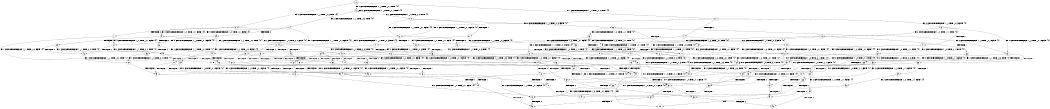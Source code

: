 digraph BCG {
size = "7, 10.5";
center = TRUE;
node [shape = circle];
0 [peripheries = 2];
0 -> 1 [label = "EX !1 !ATOMIC_EXCH_BRANCH (1, +1, TRUE, +0, 2, TRUE) !{0}"];
0 -> 2 [label = "EX !2 !ATOMIC_EXCH_BRANCH (1, +1, TRUE, +0, 3, TRUE) !{0}"];
0 -> 3 [label = "EX !0 !ATOMIC_EXCH_BRANCH (1, +0, TRUE, +0, 1, TRUE) !{0}"];
1 -> 4 [label = "TERMINATE !1"];
1 -> 5 [label = "EX !2 !ATOMIC_EXCH_BRANCH (1, +1, TRUE, +0, 3, FALSE) !{0}"];
1 -> 6 [label = "EX !0 !ATOMIC_EXCH_BRANCH (1, +0, TRUE, +0, 1, FALSE) !{0}"];
2 -> 7 [label = "TERMINATE !2"];
2 -> 8 [label = "EX !1 !ATOMIC_EXCH_BRANCH (1, +1, TRUE, +0, 2, FALSE) !{0}"];
2 -> 9 [label = "EX !0 !ATOMIC_EXCH_BRANCH (1, +0, TRUE, +0, 1, FALSE) !{0}"];
3 -> 10 [label = "EX !1 !ATOMIC_EXCH_BRANCH (1, +1, TRUE, +0, 2, TRUE) !{0}"];
3 -> 11 [label = "EX !2 !ATOMIC_EXCH_BRANCH (1, +1, TRUE, +0, 3, TRUE) !{0}"];
3 -> 3 [label = "EX !0 !ATOMIC_EXCH_BRANCH (1, +0, TRUE, +0, 1, TRUE) !{0}"];
4 -> 12 [label = "EX !2 !ATOMIC_EXCH_BRANCH (1, +1, TRUE, +0, 3, FALSE) !{0}"];
4 -> 13 [label = "EX !0 !ATOMIC_EXCH_BRANCH (1, +0, TRUE, +0, 1, FALSE) !{0}"];
5 -> 14 [label = "TERMINATE !1"];
5 -> 15 [label = "EX !0 !ATOMIC_EXCH_BRANCH (1, +0, TRUE, +0, 1, FALSE) !{0}"];
5 -> 16 [label = "EX !2 !ATOMIC_EXCH_BRANCH (1, +0, TRUE, +1, 1, TRUE) !{0}"];
6 -> 17 [label = "TERMINATE !1"];
6 -> 18 [label = "TERMINATE !0"];
6 -> 19 [label = "EX !2 !ATOMIC_EXCH_BRANCH (1, +1, TRUE, +0, 3, TRUE) !{0}"];
7 -> 20 [label = "EX !1 !ATOMIC_EXCH_BRANCH (1, +1, TRUE, +0, 2, FALSE) !{0}"];
7 -> 21 [label = "EX !0 !ATOMIC_EXCH_BRANCH (1, +0, TRUE, +0, 1, FALSE) !{0}"];
8 -> 22 [label = "TERMINATE !1"];
8 -> 23 [label = "TERMINATE !2"];
8 -> 24 [label = "EX !0 !ATOMIC_EXCH_BRANCH (1, +0, TRUE, +0, 1, FALSE) !{0}"];
9 -> 25 [label = "TERMINATE !2"];
9 -> 26 [label = "TERMINATE !0"];
9 -> 19 [label = "EX !1 !ATOMIC_EXCH_BRANCH (1, +1, TRUE, +0, 2, TRUE) !{0}"];
10 -> 27 [label = "TERMINATE !1"];
10 -> 28 [label = "EX !2 !ATOMIC_EXCH_BRANCH (1, +1, TRUE, +0, 3, FALSE) !{0}"];
10 -> 6 [label = "EX !0 !ATOMIC_EXCH_BRANCH (1, +0, TRUE, +0, 1, FALSE) !{0}"];
11 -> 29 [label = "TERMINATE !2"];
11 -> 30 [label = "EX !1 !ATOMIC_EXCH_BRANCH (1, +1, TRUE, +0, 2, FALSE) !{0}"];
11 -> 9 [label = "EX !0 !ATOMIC_EXCH_BRANCH (1, +0, TRUE, +0, 1, FALSE) !{0}"];
12 -> 31 [label = "EX !0 !ATOMIC_EXCH_BRANCH (1, +0, TRUE, +0, 1, FALSE) !{0}"];
12 -> 32 [label = "EX !2 !ATOMIC_EXCH_BRANCH (1, +0, TRUE, +1, 1, TRUE) !{0}"];
13 -> 33 [label = "TERMINATE !0"];
13 -> 34 [label = "EX !2 !ATOMIC_EXCH_BRANCH (1, +1, TRUE, +0, 3, TRUE) !{0}"];
14 -> 31 [label = "EX !0 !ATOMIC_EXCH_BRANCH (1, +0, TRUE, +0, 1, FALSE) !{0}"];
14 -> 32 [label = "EX !2 !ATOMIC_EXCH_BRANCH (1, +0, TRUE, +1, 1, TRUE) !{0}"];
15 -> 35 [label = "TERMINATE !1"];
15 -> 36 [label = "TERMINATE !0"];
15 -> 37 [label = "EX !2 !ATOMIC_EXCH_BRANCH (1, +0, TRUE, +1, 1, FALSE) !{0}"];
16 -> 38 [label = "TERMINATE !1"];
16 -> 39 [label = "EX !0 !ATOMIC_EXCH_BRANCH (1, +0, TRUE, +0, 1, TRUE) !{0}"];
16 -> 40 [label = "EX !2 !ATOMIC_EXCH_BRANCH (1, +1, TRUE, +0, 3, TRUE) !{0}"];
17 -> 33 [label = "TERMINATE !0"];
17 -> 34 [label = "EX !2 !ATOMIC_EXCH_BRANCH (1, +1, TRUE, +0, 3, TRUE) !{0}"];
18 -> 41 [label = "TERMINATE !1"];
18 -> 42 [label = "EX !2 !ATOMIC_EXCH_BRANCH (1, +1, TRUE, +0, 3, TRUE) !{1}"];
19 -> 43 [label = "TERMINATE !1"];
19 -> 44 [label = "TERMINATE !2"];
19 -> 45 [label = "TERMINATE !0"];
20 -> 46 [label = "TERMINATE !1"];
20 -> 47 [label = "EX !0 !ATOMIC_EXCH_BRANCH (1, +0, TRUE, +0, 1, FALSE) !{0}"];
21 -> 48 [label = "TERMINATE !0"];
21 -> 49 [label = "EX !1 !ATOMIC_EXCH_BRANCH (1, +1, TRUE, +0, 2, TRUE) !{0}"];
22 -> 50 [label = "TERMINATE !2"];
22 -> 51 [label = "EX !0 !ATOMIC_EXCH_BRANCH (1, +0, TRUE, +0, 1, FALSE) !{0}"];
23 -> 46 [label = "TERMINATE !1"];
23 -> 47 [label = "EX !0 !ATOMIC_EXCH_BRANCH (1, +0, TRUE, +0, 1, FALSE) !{0}"];
24 -> 52 [label = "TERMINATE !1"];
24 -> 53 [label = "TERMINATE !2"];
24 -> 54 [label = "TERMINATE !0"];
25 -> 48 [label = "TERMINATE !0"];
25 -> 49 [label = "EX !1 !ATOMIC_EXCH_BRANCH (1, +1, TRUE, +0, 2, TRUE) !{0}"];
26 -> 55 [label = "TERMINATE !2"];
26 -> 42 [label = "EX !1 !ATOMIC_EXCH_BRANCH (1, +1, TRUE, +0, 2, TRUE) !{1}"];
27 -> 56 [label = "EX !2 !ATOMIC_EXCH_BRANCH (1, +1, TRUE, +0, 3, FALSE) !{0}"];
27 -> 13 [label = "EX !0 !ATOMIC_EXCH_BRANCH (1, +0, TRUE, +0, 1, FALSE) !{0}"];
28 -> 57 [label = "TERMINATE !1"];
28 -> 58 [label = "EX !2 !ATOMIC_EXCH_BRANCH (1, +0, TRUE, +1, 1, TRUE) !{0}"];
28 -> 15 [label = "EX !0 !ATOMIC_EXCH_BRANCH (1, +0, TRUE, +0, 1, FALSE) !{0}"];
29 -> 59 [label = "EX !1 !ATOMIC_EXCH_BRANCH (1, +1, TRUE, +0, 2, FALSE) !{0}"];
29 -> 21 [label = "EX !0 !ATOMIC_EXCH_BRANCH (1, +0, TRUE, +0, 1, FALSE) !{0}"];
30 -> 60 [label = "TERMINATE !1"];
30 -> 61 [label = "TERMINATE !2"];
30 -> 24 [label = "EX !0 !ATOMIC_EXCH_BRANCH (1, +0, TRUE, +0, 1, FALSE) !{0}"];
31 -> 62 [label = "TERMINATE !0"];
31 -> 63 [label = "EX !2 !ATOMIC_EXCH_BRANCH (1, +0, TRUE, +1, 1, FALSE) !{0}"];
32 -> 64 [label = "EX !0 !ATOMIC_EXCH_BRANCH (1, +0, TRUE, +0, 1, TRUE) !{0}"];
32 -> 65 [label = "EX !2 !ATOMIC_EXCH_BRANCH (1, +1, TRUE, +0, 3, TRUE) !{0}"];
33 -> 66 [label = "EX !2 !ATOMIC_EXCH_BRANCH (1, +1, TRUE, +0, 3, TRUE) !{1}"];
34 -> 67 [label = "TERMINATE !2"];
34 -> 68 [label = "TERMINATE !0"];
35 -> 62 [label = "TERMINATE !0"];
35 -> 63 [label = "EX !2 !ATOMIC_EXCH_BRANCH (1, +0, TRUE, +1, 1, FALSE) !{0}"];
36 -> 69 [label = "TERMINATE !1"];
36 -> 70 [label = "EX !2 !ATOMIC_EXCH_BRANCH (1, +0, TRUE, +1, 1, FALSE) !{1}"];
37 -> 52 [label = "TERMINATE !1"];
37 -> 53 [label = "TERMINATE !2"];
37 -> 54 [label = "TERMINATE !0"];
38 -> 64 [label = "EX !0 !ATOMIC_EXCH_BRANCH (1, +0, TRUE, +0, 1, TRUE) !{0}"];
38 -> 65 [label = "EX !2 !ATOMIC_EXCH_BRANCH (1, +1, TRUE, +0, 3, TRUE) !{0}"];
39 -> 71 [label = "TERMINATE !1"];
39 -> 72 [label = "EX !2 !ATOMIC_EXCH_BRANCH (1, +1, TRUE, +0, 3, TRUE) !{0}"];
39 -> 39 [label = "EX !0 !ATOMIC_EXCH_BRANCH (1, +0, TRUE, +0, 1, TRUE) !{0}"];
40 -> 22 [label = "TERMINATE !1"];
40 -> 23 [label = "TERMINATE !2"];
40 -> 24 [label = "EX !0 !ATOMIC_EXCH_BRANCH (1, +0, TRUE, +0, 1, FALSE) !{0}"];
41 -> 73 [label = "EX !2 !ATOMIC_EXCH_BRANCH (1, +1, TRUE, +0, 3, TRUE) !{2}"];
42 -> 74 [label = "TERMINATE !1"];
42 -> 75 [label = "TERMINATE !2"];
43 -> 67 [label = "TERMINATE !2"];
43 -> 68 [label = "TERMINATE !0"];
44 -> 76 [label = "TERMINATE !1"];
44 -> 77 [label = "TERMINATE !0"];
45 -> 74 [label = "TERMINATE !1"];
45 -> 75 [label = "TERMINATE !2"];
46 -> 78 [label = "EX !0 !ATOMIC_EXCH_BRANCH (1, +0, TRUE, +0, 1, FALSE) !{0}"];
47 -> 79 [label = "TERMINATE !1"];
47 -> 80 [label = "TERMINATE !0"];
48 -> 81 [label = "EX !1 !ATOMIC_EXCH_BRANCH (1, +1, TRUE, +0, 2, TRUE) !{1}"];
49 -> 76 [label = "TERMINATE !1"];
49 -> 77 [label = "TERMINATE !0"];
50 -> 78 [label = "EX !0 !ATOMIC_EXCH_BRANCH (1, +0, TRUE, +0, 1, FALSE) !{0}"];
51 -> 82 [label = "TERMINATE !2"];
51 -> 83 [label = "TERMINATE !0"];
52 -> 82 [label = "TERMINATE !2"];
52 -> 83 [label = "TERMINATE !0"];
53 -> 79 [label = "TERMINATE !1"];
53 -> 80 [label = "TERMINATE !0"];
54 -> 84 [label = "TERMINATE !1"];
54 -> 85 [label = "TERMINATE !2"];
55 -> 81 [label = "EX !1 !ATOMIC_EXCH_BRANCH (1, +1, TRUE, +0, 2, TRUE) !{1}"];
56 -> 86 [label = "EX !2 !ATOMIC_EXCH_BRANCH (1, +0, TRUE, +1, 1, TRUE) !{0}"];
56 -> 31 [label = "EX !0 !ATOMIC_EXCH_BRANCH (1, +0, TRUE, +0, 1, FALSE) !{0}"];
57 -> 86 [label = "EX !2 !ATOMIC_EXCH_BRANCH (1, +0, TRUE, +1, 1, TRUE) !{0}"];
57 -> 31 [label = "EX !0 !ATOMIC_EXCH_BRANCH (1, +0, TRUE, +0, 1, FALSE) !{0}"];
58 -> 71 [label = "TERMINATE !1"];
58 -> 72 [label = "EX !2 !ATOMIC_EXCH_BRANCH (1, +1, TRUE, +0, 3, TRUE) !{0}"];
58 -> 39 [label = "EX !0 !ATOMIC_EXCH_BRANCH (1, +0, TRUE, +0, 1, TRUE) !{0}"];
59 -> 87 [label = "TERMINATE !1"];
59 -> 47 [label = "EX !0 !ATOMIC_EXCH_BRANCH (1, +0, TRUE, +0, 1, FALSE) !{0}"];
60 -> 88 [label = "TERMINATE !2"];
60 -> 51 [label = "EX !0 !ATOMIC_EXCH_BRANCH (1, +0, TRUE, +0, 1, FALSE) !{0}"];
61 -> 87 [label = "TERMINATE !1"];
61 -> 47 [label = "EX !0 !ATOMIC_EXCH_BRANCH (1, +0, TRUE, +0, 1, FALSE) !{0}"];
62 -> 89 [label = "EX !2 !ATOMIC_EXCH_BRANCH (1, +0, TRUE, +1, 1, FALSE) !{1}"];
63 -> 82 [label = "TERMINATE !2"];
63 -> 83 [label = "TERMINATE !0"];
64 -> 90 [label = "EX !2 !ATOMIC_EXCH_BRANCH (1, +1, TRUE, +0, 3, TRUE) !{0}"];
64 -> 64 [label = "EX !0 !ATOMIC_EXCH_BRANCH (1, +0, TRUE, +0, 1, TRUE) !{0}"];
65 -> 50 [label = "TERMINATE !2"];
65 -> 51 [label = "EX !0 !ATOMIC_EXCH_BRANCH (1, +0, TRUE, +0, 1, FALSE) !{0}"];
66 -> 91 [label = "TERMINATE !2"];
67 -> 92 [label = "TERMINATE !0"];
68 -> 91 [label = "TERMINATE !2"];
69 -> 93 [label = "EX !2 !ATOMIC_EXCH_BRANCH (1, +0, TRUE, +1, 1, FALSE) !{2}"];
70 -> 84 [label = "TERMINATE !1"];
70 -> 85 [label = "TERMINATE !2"];
71 -> 90 [label = "EX !2 !ATOMIC_EXCH_BRANCH (1, +1, TRUE, +0, 3, TRUE) !{0}"];
71 -> 64 [label = "EX !0 !ATOMIC_EXCH_BRANCH (1, +0, TRUE, +0, 1, TRUE) !{0}"];
72 -> 60 [label = "TERMINATE !1"];
72 -> 61 [label = "TERMINATE !2"];
72 -> 24 [label = "EX !0 !ATOMIC_EXCH_BRANCH (1, +0, TRUE, +0, 1, FALSE) !{0}"];
73 -> 94 [label = "TERMINATE !2"];
74 -> 94 [label = "TERMINATE !2"];
75 -> 95 [label = "TERMINATE !1"];
76 -> 92 [label = "TERMINATE !0"];
77 -> 95 [label = "TERMINATE !1"];
78 -> 96 [label = "TERMINATE !0"];
79 -> 96 [label = "TERMINATE !0"];
80 -> 97 [label = "TERMINATE !1"];
81 -> 95 [label = "TERMINATE !1"];
82 -> 96 [label = "TERMINATE !0"];
83 -> 98 [label = "TERMINATE !2"];
84 -> 99 [label = "TERMINATE !2"];
85 -> 97 [label = "TERMINATE !1"];
86 -> 90 [label = "EX !2 !ATOMIC_EXCH_BRANCH (1, +1, TRUE, +0, 3, TRUE) !{0}"];
86 -> 64 [label = "EX !0 !ATOMIC_EXCH_BRANCH (1, +0, TRUE, +0, 1, TRUE) !{0}"];
87 -> 78 [label = "EX !0 !ATOMIC_EXCH_BRANCH (1, +0, TRUE, +0, 1, FALSE) !{0}"];
88 -> 78 [label = "EX !0 !ATOMIC_EXCH_BRANCH (1, +0, TRUE, +0, 1, FALSE) !{0}"];
89 -> 98 [label = "TERMINATE !2"];
90 -> 88 [label = "TERMINATE !2"];
90 -> 51 [label = "EX !0 !ATOMIC_EXCH_BRANCH (1, +0, TRUE, +0, 1, FALSE) !{0}"];
93 -> 99 [label = "TERMINATE !2"];
94 -> 100 [label = "exit"];
99 -> 100 [label = "exit"];
}
